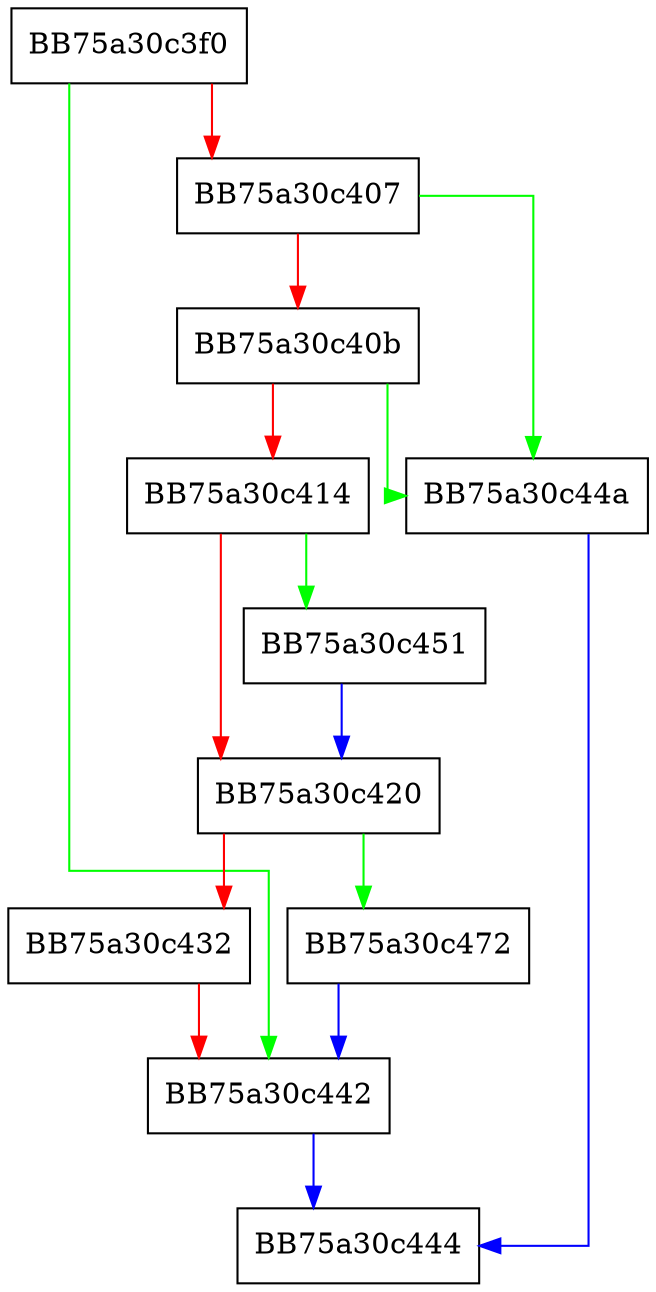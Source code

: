 digraph RawSSLCertNdatCallback {
  node [shape="box"];
  graph [splines=ortho];
  BB75a30c3f0 -> BB75a30c442 [color="green"];
  BB75a30c3f0 -> BB75a30c407 [color="red"];
  BB75a30c407 -> BB75a30c44a [color="green"];
  BB75a30c407 -> BB75a30c40b [color="red"];
  BB75a30c40b -> BB75a30c44a [color="green"];
  BB75a30c40b -> BB75a30c414 [color="red"];
  BB75a30c414 -> BB75a30c451 [color="green"];
  BB75a30c414 -> BB75a30c420 [color="red"];
  BB75a30c420 -> BB75a30c472 [color="green"];
  BB75a30c420 -> BB75a30c432 [color="red"];
  BB75a30c432 -> BB75a30c442 [color="red"];
  BB75a30c442 -> BB75a30c444 [color="blue"];
  BB75a30c44a -> BB75a30c444 [color="blue"];
  BB75a30c451 -> BB75a30c420 [color="blue"];
  BB75a30c472 -> BB75a30c442 [color="blue"];
}